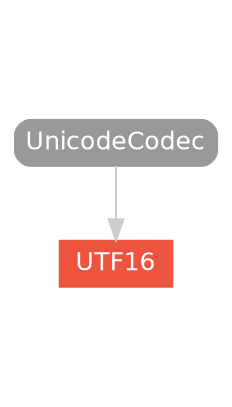 strict digraph "UTF16 - Type Hierarchy - SwiftDoc.org" {
    pad="0.1,0.8"
    node [shape=box, style="filled,rounded", color="#999999", fillcolor="#999999", fontcolor=white, fontname=Helvetica, fontnames="Helvetica,sansserif", fontsize=12, margin="0.07,0.05", height="0.3"]
    edge [color="#cccccc"]
    "UTF16" [URL="/type/UTF16/", style="filled", fillcolor="#ee543d", color="#ee543d"]
    "UnicodeCodec" [URL="/protocol/UnicodeCodec/hierarchy/"]    "UnicodeCodec" -> "UTF16"
    subgraph Types {
        rank = max; "UTF16";
    }
}